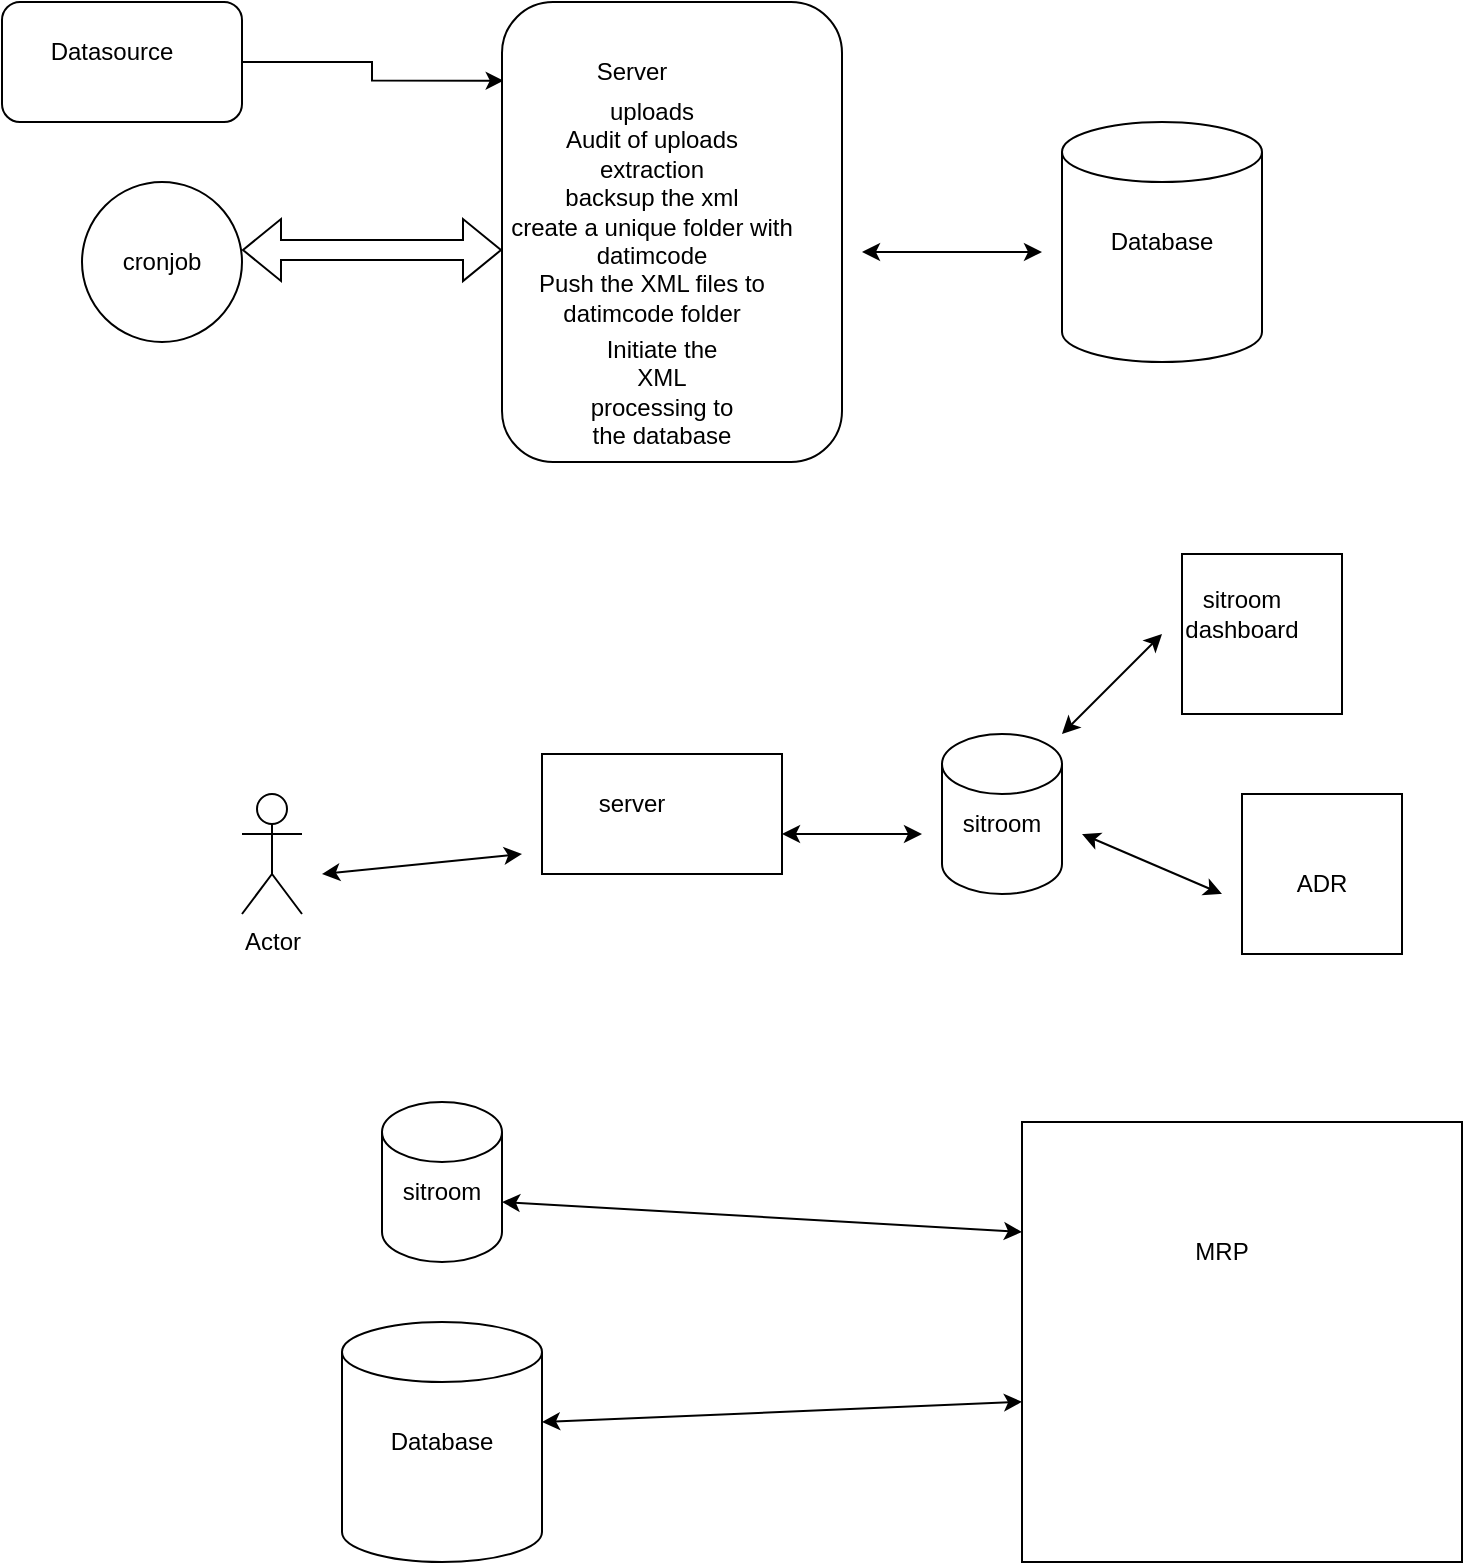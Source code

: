 <mxfile version="15.8.2" type="github" pages="2">
  <diagram id="LD-QeJeScc99Utos34CD" name="Page-1">
    <mxGraphModel dx="782" dy="476" grid="1" gridSize="10" guides="1" tooltips="1" connect="1" arrows="1" fold="1" page="1" pageScale="1" pageWidth="850" pageHeight="1100" math="0" shadow="0">
      <root>
        <mxCell id="0" />
        <mxCell id="1" parent="0" />
        <mxCell id="I6lGl0bQQBAwnTFvOTow-5" style="edgeStyle=orthogonalEdgeStyle;rounded=0;orthogonalLoop=1;jettySize=auto;html=1;exitX=1;exitY=0.5;exitDx=0;exitDy=0;entryX=0.005;entryY=0.171;entryDx=0;entryDy=0;entryPerimeter=0;" edge="1" parent="1" source="I6lGl0bQQBAwnTFvOTow-1" target="I6lGl0bQQBAwnTFvOTow-3">
          <mxGeometry relative="1" as="geometry" />
        </mxCell>
        <mxCell id="I6lGl0bQQBAwnTFvOTow-1" value="" style="rounded=1;whiteSpace=wrap;html=1;" vertex="1" parent="1">
          <mxGeometry x="20" y="40" width="120" height="60" as="geometry" />
        </mxCell>
        <mxCell id="I6lGl0bQQBAwnTFvOTow-2" value="Datasource" style="text;html=1;strokeColor=none;fillColor=none;align=center;verticalAlign=middle;whiteSpace=wrap;rounded=0;" vertex="1" parent="1">
          <mxGeometry x="30" y="50" width="90" height="30" as="geometry" />
        </mxCell>
        <mxCell id="I6lGl0bQQBAwnTFvOTow-3" value="" style="rounded=1;whiteSpace=wrap;html=1;" vertex="1" parent="1">
          <mxGeometry x="270" y="40" width="170" height="230" as="geometry" />
        </mxCell>
        <mxCell id="I6lGl0bQQBAwnTFvOTow-6" value="Server" style="text;html=1;strokeColor=none;fillColor=none;align=center;verticalAlign=middle;whiteSpace=wrap;rounded=0;" vertex="1" parent="1">
          <mxGeometry x="300" y="60" width="70" height="30" as="geometry" />
        </mxCell>
        <mxCell id="I6lGl0bQQBAwnTFvOTow-7" value="uploads&lt;br&gt;Audit of uploads&lt;br&gt;extraction&lt;br&gt;backsup the xml&lt;br&gt;create a unique folder with datimcode&lt;br&gt;Push the XML files to datimcode folder" style="text;html=1;strokeColor=none;fillColor=none;align=center;verticalAlign=middle;whiteSpace=wrap;rounded=0;" vertex="1" parent="1">
          <mxGeometry x="270" y="90" width="150" height="110" as="geometry" />
        </mxCell>
        <mxCell id="I6lGl0bQQBAwnTFvOTow-8" value="" style="ellipse;whiteSpace=wrap;html=1;aspect=fixed;" vertex="1" parent="1">
          <mxGeometry x="60" y="130" width="80" height="80" as="geometry" />
        </mxCell>
        <mxCell id="I6lGl0bQQBAwnTFvOTow-10" value="cronjob" style="text;html=1;strokeColor=none;fillColor=none;align=center;verticalAlign=middle;whiteSpace=wrap;rounded=0;" vertex="1" parent="1">
          <mxGeometry x="70" y="155" width="60" height="30" as="geometry" />
        </mxCell>
        <mxCell id="I6lGl0bQQBAwnTFvOTow-11" value="" style="shape=flexArrow;endArrow=classic;startArrow=classic;html=1;rounded=0;entryX=0;entryY=0.673;entryDx=0;entryDy=0;entryPerimeter=0;" edge="1" parent="1" target="I6lGl0bQQBAwnTFvOTow-7">
          <mxGeometry width="100" height="100" relative="1" as="geometry">
            <mxPoint x="140" y="164" as="sourcePoint" />
            <mxPoint x="270" y="159" as="targetPoint" />
            <Array as="points" />
          </mxGeometry>
        </mxCell>
        <mxCell id="I6lGl0bQQBAwnTFvOTow-13" value="" style="shape=cylinder3;whiteSpace=wrap;html=1;boundedLbl=1;backgroundOutline=1;size=15;" vertex="1" parent="1">
          <mxGeometry x="550" y="100" width="100" height="120" as="geometry" />
        </mxCell>
        <mxCell id="I6lGl0bQQBAwnTFvOTow-14" value="" style="endArrow=classic;startArrow=classic;html=1;rounded=0;" edge="1" parent="1">
          <mxGeometry width="50" height="50" relative="1" as="geometry">
            <mxPoint x="450" y="165" as="sourcePoint" />
            <mxPoint x="540" y="165" as="targetPoint" />
          </mxGeometry>
        </mxCell>
        <mxCell id="I6lGl0bQQBAwnTFvOTow-15" value="Database" style="text;html=1;strokeColor=none;fillColor=none;align=center;verticalAlign=middle;whiteSpace=wrap;rounded=0;" vertex="1" parent="1">
          <mxGeometry x="570" y="145" width="60" height="30" as="geometry" />
        </mxCell>
        <mxCell id="I6lGl0bQQBAwnTFvOTow-18" value="Initiate the XML processing to the database" style="text;html=1;strokeColor=none;fillColor=none;align=center;verticalAlign=middle;whiteSpace=wrap;rounded=0;" vertex="1" parent="1">
          <mxGeometry x="310" y="210" width="80" height="50" as="geometry" />
        </mxCell>
        <mxCell id="I6lGl0bQQBAwnTFvOTow-24" value="Actor" style="shape=umlActor;verticalLabelPosition=bottom;verticalAlign=top;html=1;outlineConnect=0;" vertex="1" parent="1">
          <mxGeometry x="140" y="436" width="30" height="60" as="geometry" />
        </mxCell>
        <mxCell id="I6lGl0bQQBAwnTFvOTow-25" value="" style="rounded=0;whiteSpace=wrap;html=1;" vertex="1" parent="1">
          <mxGeometry x="290" y="416" width="120" height="60" as="geometry" />
        </mxCell>
        <mxCell id="I6lGl0bQQBAwnTFvOTow-26" value="" style="endArrow=classic;startArrow=classic;html=1;rounded=0;" edge="1" parent="1">
          <mxGeometry width="50" height="50" relative="1" as="geometry">
            <mxPoint x="180" y="476" as="sourcePoint" />
            <mxPoint x="280" y="466" as="targetPoint" />
          </mxGeometry>
        </mxCell>
        <mxCell id="I6lGl0bQQBAwnTFvOTow-28" value="" style="shape=cylinder3;whiteSpace=wrap;html=1;boundedLbl=1;backgroundOutline=1;size=15;" vertex="1" parent="1">
          <mxGeometry x="490" y="406" width="60" height="80" as="geometry" />
        </mxCell>
        <mxCell id="I6lGl0bQQBAwnTFvOTow-29" value="" style="endArrow=classic;startArrow=classic;html=1;rounded=0;" edge="1" parent="1">
          <mxGeometry width="50" height="50" relative="1" as="geometry">
            <mxPoint x="410" y="456" as="sourcePoint" />
            <mxPoint x="480" y="456" as="targetPoint" />
          </mxGeometry>
        </mxCell>
        <mxCell id="I6lGl0bQQBAwnTFvOTow-30" value="server" style="text;html=1;strokeColor=none;fillColor=none;align=center;verticalAlign=middle;whiteSpace=wrap;rounded=0;" vertex="1" parent="1">
          <mxGeometry x="305" y="426" width="60" height="30" as="geometry" />
        </mxCell>
        <mxCell id="I6lGl0bQQBAwnTFvOTow-31" value="" style="whiteSpace=wrap;html=1;aspect=fixed;" vertex="1" parent="1">
          <mxGeometry x="610" y="316" width="80" height="80" as="geometry" />
        </mxCell>
        <mxCell id="I6lGl0bQQBAwnTFvOTow-32" value="sitroom&lt;br&gt;dashboard" style="text;html=1;strokeColor=none;fillColor=none;align=center;verticalAlign=middle;whiteSpace=wrap;rounded=0;" vertex="1" parent="1">
          <mxGeometry x="610" y="331" width="60" height="30" as="geometry" />
        </mxCell>
        <mxCell id="I6lGl0bQQBAwnTFvOTow-33" value="" style="endArrow=classic;startArrow=classic;html=1;rounded=0;" edge="1" parent="1">
          <mxGeometry width="50" height="50" relative="1" as="geometry">
            <mxPoint x="550" y="406" as="sourcePoint" />
            <mxPoint x="600" y="356" as="targetPoint" />
          </mxGeometry>
        </mxCell>
        <mxCell id="I6lGl0bQQBAwnTFvOTow-35" value="" style="whiteSpace=wrap;html=1;aspect=fixed;" vertex="1" parent="1">
          <mxGeometry x="640" y="436" width="80" height="80" as="geometry" />
        </mxCell>
        <mxCell id="I6lGl0bQQBAwnTFvOTow-36" value="" style="endArrow=classic;startArrow=classic;html=1;rounded=0;" edge="1" parent="1">
          <mxGeometry width="50" height="50" relative="1" as="geometry">
            <mxPoint x="560" y="456" as="sourcePoint" />
            <mxPoint x="630" y="486" as="targetPoint" />
          </mxGeometry>
        </mxCell>
        <mxCell id="I6lGl0bQQBAwnTFvOTow-37" value="ADR" style="text;html=1;strokeColor=none;fillColor=none;align=center;verticalAlign=middle;whiteSpace=wrap;rounded=0;" vertex="1" parent="1">
          <mxGeometry x="650" y="466" width="60" height="30" as="geometry" />
        </mxCell>
        <mxCell id="I6lGl0bQQBAwnTFvOTow-38" value="sitroom" style="text;html=1;strokeColor=none;fillColor=none;align=center;verticalAlign=middle;whiteSpace=wrap;rounded=0;" vertex="1" parent="1">
          <mxGeometry x="490" y="436" width="60" height="30" as="geometry" />
        </mxCell>
        <mxCell id="09nBwT1Pp48Z_ZSLdSHt-1" value="" style="whiteSpace=wrap;html=1;aspect=fixed;" vertex="1" parent="1">
          <mxGeometry x="530" y="600" width="220" height="220" as="geometry" />
        </mxCell>
        <mxCell id="09nBwT1Pp48Z_ZSLdSHt-2" value="" style="shape=cylinder3;whiteSpace=wrap;html=1;boundedLbl=1;backgroundOutline=1;size=15;" vertex="1" parent="1">
          <mxGeometry x="210" y="590" width="60" height="80" as="geometry" />
        </mxCell>
        <mxCell id="09nBwT1Pp48Z_ZSLdSHt-3" value="sitroom" style="text;html=1;strokeColor=none;fillColor=none;align=center;verticalAlign=middle;whiteSpace=wrap;rounded=0;" vertex="1" parent="1">
          <mxGeometry x="210" y="620" width="60" height="30" as="geometry" />
        </mxCell>
        <mxCell id="09nBwT1Pp48Z_ZSLdSHt-4" value="" style="shape=cylinder3;whiteSpace=wrap;html=1;boundedLbl=1;backgroundOutline=1;size=15;" vertex="1" parent="1">
          <mxGeometry x="190" y="700" width="100" height="120" as="geometry" />
        </mxCell>
        <mxCell id="09nBwT1Pp48Z_ZSLdSHt-5" value="Database" style="text;html=1;strokeColor=none;fillColor=none;align=center;verticalAlign=middle;whiteSpace=wrap;rounded=0;" vertex="1" parent="1">
          <mxGeometry x="210" y="745" width="60" height="30" as="geometry" />
        </mxCell>
        <mxCell id="09nBwT1Pp48Z_ZSLdSHt-6" value="" style="endArrow=classic;startArrow=classic;html=1;rounded=0;entryX=0;entryY=0.25;entryDx=0;entryDy=0;" edge="1" parent="1" target="09nBwT1Pp48Z_ZSLdSHt-1">
          <mxGeometry width="50" height="50" relative="1" as="geometry">
            <mxPoint x="270" y="640" as="sourcePoint" />
            <mxPoint x="320" y="590" as="targetPoint" />
          </mxGeometry>
        </mxCell>
        <mxCell id="09nBwT1Pp48Z_ZSLdSHt-7" value="" style="endArrow=classic;startArrow=classic;html=1;rounded=0;entryX=0;entryY=0.636;entryDx=0;entryDy=0;entryPerimeter=0;" edge="1" parent="1" target="09nBwT1Pp48Z_ZSLdSHt-1">
          <mxGeometry width="50" height="50" relative="1" as="geometry">
            <mxPoint x="290" y="750" as="sourcePoint" />
            <mxPoint x="340" y="700" as="targetPoint" />
          </mxGeometry>
        </mxCell>
        <mxCell id="09nBwT1Pp48Z_ZSLdSHt-8" value="MRP" style="text;html=1;strokeColor=none;fillColor=none;align=center;verticalAlign=middle;whiteSpace=wrap;rounded=0;" vertex="1" parent="1">
          <mxGeometry x="600" y="650" width="60" height="30" as="geometry" />
        </mxCell>
      </root>
    </mxGraphModel>
  </diagram>
  <diagram id="7LE4KW5mqJA4ZVUfHKnB" name="Page-2">
    <mxGraphModel dx="782" dy="476" grid="1" gridSize="10" guides="1" tooltips="1" connect="1" arrows="1" fold="1" page="1" pageScale="1" pageWidth="850" pageHeight="1100" math="0" shadow="0">
      <root>
        <mxCell id="xbGZHUtm4ALnfYUxmd7l-0" />
        <mxCell id="xbGZHUtm4ALnfYUxmd7l-1" parent="xbGZHUtm4ALnfYUxmd7l-0" />
      </root>
    </mxGraphModel>
  </diagram>
</mxfile>
